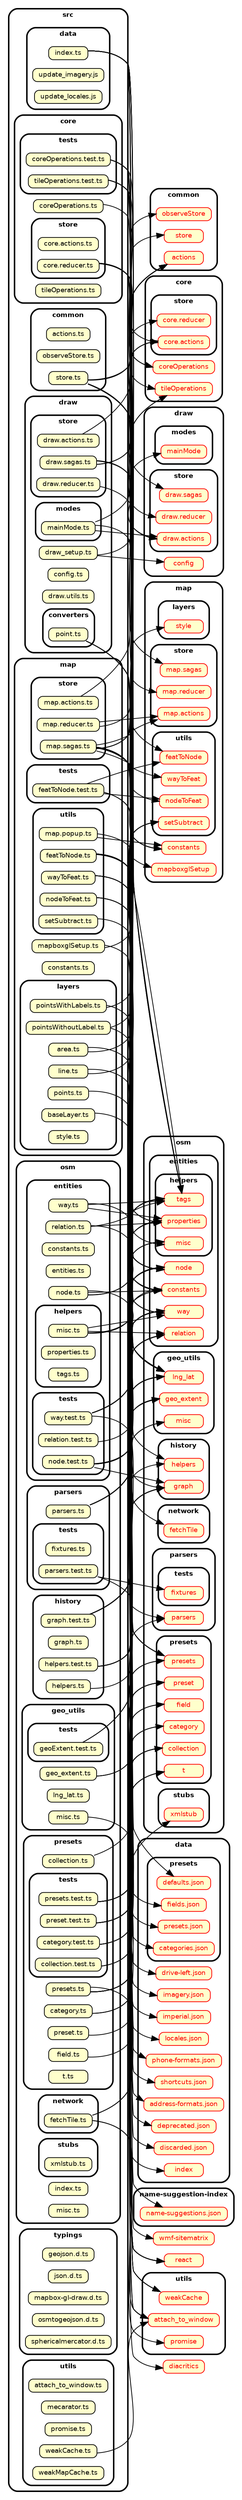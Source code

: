 digraph "dependency-cruiser output"{
    ordering=out
    rankdir=LR
    splines=true
    overlap=false
    nodesep=0.16
    fontname="Helvetica-bold"
    fontsize="9"
    style="rounded,bold"
    compound=true
    node [shape=box style="rounded, filled" fillcolor="#ffffcc" height=0.2 fontname=Helvetica fontsize=9]
    edge [color=black arrowhead=normal fontname="Helvetica" fontsize="9"]

    subgraph "cluster_/common" {label="common" "common/actions" [label="actions" color="red" fontcolor="red"] }
    subgraph "cluster_/common" {label="common" "common/observeStore" [label="observeStore" color="red" fontcolor="red"] }
    subgraph "cluster_/common" {label="common" "common/store" [label="store" color="red" fontcolor="red"] }
    subgraph "cluster_/core" {label="core" "core/coreOperations" [label="coreOperations" color="red" fontcolor="red"] }
    subgraph "cluster_/core" {label="core" subgraph "cluster_/core/store" {label="store" "core/store/core.actions" [label="core.actions" color="red" fontcolor="red"] } }
    subgraph "cluster_/core" {label="core" subgraph "cluster_/core/store" {label="store" "core/store/core.reducer" [label="core.reducer" color="red" fontcolor="red"] } }
    subgraph "cluster_/core" {label="core" "core/tileOperations" [label="tileOperations" color="red" fontcolor="red"] }
    subgraph "cluster_/data" {label="data" "data/address-formats.json" [label="address-formats.json" color="red" fontcolor="red"] }
    subgraph "cluster_/data" {label="data" "data/deprecated.json" [label="deprecated.json" color="red" fontcolor="red"] }
    subgraph "cluster_/data" {label="data" "data/discarded.json" [label="discarded.json" color="red" fontcolor="red"] }
    subgraph "cluster_/data" {label="data" "data/drive-left.json" [label="drive-left.json" color="red" fontcolor="red"] }
    subgraph "cluster_/data" {label="data" "data/imagery.json" [label="imagery.json" color="red" fontcolor="red"] }
    subgraph "cluster_/data" {label="data" "data/imperial.json" [label="imperial.json" color="red" fontcolor="red"] }
    subgraph "cluster_/data" {label="data" "data/index" [label="index" color="red" fontcolor="red"] }
    subgraph "cluster_/data" {label="data" "data/locales.json" [label="locales.json" color="red" fontcolor="red"] }
    subgraph "cluster_/data" {label="data" "data/phone-formats.json" [label="phone-formats.json" color="red" fontcolor="red"] }
    subgraph "cluster_/data" {label="data" subgraph "cluster_/data/presets" {label="presets" "data/presets/categories.json" [label="categories.json" color="red" fontcolor="red"] } }
    subgraph "cluster_/data" {label="data" subgraph "cluster_/data/presets" {label="presets" "data/presets/defaults.json" [label="defaults.json" color="red" fontcolor="red"] } }
    subgraph "cluster_/data" {label="data" subgraph "cluster_/data/presets" {label="presets" "data/presets/fields.json" [label="fields.json" color="red" fontcolor="red"] } }
    subgraph "cluster_/data" {label="data" subgraph "cluster_/data/presets" {label="presets" "data/presets/presets.json" [label="presets.json" color="red" fontcolor="red"] } }
    subgraph "cluster_/data" {label="data" "data/shortcuts.json" [label="shortcuts.json" color="red" fontcolor="red"] }
    "diacritics" [color="red" fontcolor="red"]
    subgraph "cluster_/draw" {label="draw" "draw/config" [label="config" color="red" fontcolor="red"] }
    subgraph "cluster_/draw" {label="draw" subgraph "cluster_/draw/modes" {label="modes" "draw/modes/mainMode" [label="mainMode" color="red" fontcolor="red"] } }
    subgraph "cluster_/draw" {label="draw" subgraph "cluster_/draw/store" {label="store" "draw/store/draw.actions" [label="draw.actions" color="red" fontcolor="red"] } }
    subgraph "cluster_/draw" {label="draw" subgraph "cluster_/draw/store" {label="store" "draw/store/draw.reducer" [label="draw.reducer" color="red" fontcolor="red"] } }
    subgraph "cluster_/draw" {label="draw" subgraph "cluster_/draw/store" {label="store" "draw/store/draw.sagas" [label="draw.sagas" color="red" fontcolor="red"] } }
    subgraph "cluster_/map" {label="map" "map/constants" [label="constants" color="red" fontcolor="red"] }
    subgraph "cluster_/map" {label="map" subgraph "cluster_/map/layers" {label="layers" "map/layers/style" [label="style" color="red" fontcolor="red"] } }
    subgraph "cluster_/map" {label="map" "map/mapboxglSetup" [label="mapboxglSetup" color="red" fontcolor="red"] }
    subgraph "cluster_/map" {label="map" subgraph "cluster_/map/store" {label="store" "map/store/map.actions" [label="map.actions" color="red" fontcolor="red"] } }
    subgraph "cluster_/map" {label="map" subgraph "cluster_/map/store" {label="store" "map/store/map.reducer" [label="map.reducer" color="red" fontcolor="red"] } }
    subgraph "cluster_/map" {label="map" subgraph "cluster_/map/store" {label="store" "map/store/map.sagas" [label="map.sagas" color="red" fontcolor="red"] } }
    subgraph "cluster_/map" {label="map" subgraph "cluster_/map/utils" {label="utils" "map/utils/featToNode" [label="featToNode" color="red" fontcolor="red"] } }
    subgraph "cluster_/map" {label="map" subgraph "cluster_/map/utils" {label="utils" "map/utils/nodeToFeat" [label="nodeToFeat" color="red" fontcolor="red"] } }
    subgraph "cluster_/map" {label="map" subgraph "cluster_/map/utils" {label="utils" "map/utils/setSubtract" [label="setSubtract" color="red" fontcolor="red"] } }
    subgraph "cluster_/map" {label="map" subgraph "cluster_/map/utils" {label="utils" "map/utils/wayToFeat" [label="wayToFeat" color="red" fontcolor="red"] } }
    subgraph "cluster_/name-suggestion-index" {label="name-suggestion-index" "name-suggestion-index/name-suggestions.json" [label="name-suggestions.json" color="red" fontcolor="red"] }
    subgraph "cluster_/osm" {label="osm" subgraph "cluster_/osm/entities" {label="entities" "osm/entities/constants" [label="constants" color="red" fontcolor="red"] } }
    subgraph "cluster_/osm" {label="osm" subgraph "cluster_/osm/entities" {label="entities" subgraph "cluster_/osm/entities/helpers" {label="helpers" "osm/entities/helpers/misc" [label="misc" color="red" fontcolor="red"] } } }
    subgraph "cluster_/osm" {label="osm" subgraph "cluster_/osm/entities" {label="entities" subgraph "cluster_/osm/entities/helpers" {label="helpers" "osm/entities/helpers/properties" [label="properties" color="red" fontcolor="red"] } } }
    subgraph "cluster_/osm" {label="osm" subgraph "cluster_/osm/entities" {label="entities" subgraph "cluster_/osm/entities/helpers" {label="helpers" "osm/entities/helpers/tags" [label="tags" color="red" fontcolor="red"] } } }
    subgraph "cluster_/osm" {label="osm" subgraph "cluster_/osm/entities" {label="entities" "osm/entities/node" [label="node" color="red" fontcolor="red"] } }
    subgraph "cluster_/osm" {label="osm" subgraph "cluster_/osm/entities" {label="entities" "osm/entities/relation" [label="relation" color="red" fontcolor="red"] } }
    subgraph "cluster_/osm" {label="osm" subgraph "cluster_/osm/entities" {label="entities" "osm/entities/way" [label="way" color="red" fontcolor="red"] } }
    subgraph "cluster_/osm" {label="osm" subgraph "cluster_/osm/geo_utils" {label="geo_utils" "osm/geo_utils/geo_extent" [label="geo_extent" color="red" fontcolor="red"] } }
    subgraph "cluster_/osm" {label="osm" subgraph "cluster_/osm/geo_utils" {label="geo_utils" "osm/geo_utils/lng_lat" [label="lng_lat" color="red" fontcolor="red"] } }
    subgraph "cluster_/osm" {label="osm" subgraph "cluster_/osm/geo_utils" {label="geo_utils" "osm/geo_utils/misc" [label="misc" color="red" fontcolor="red"] } }
    subgraph "cluster_/osm" {label="osm" subgraph "cluster_/osm/history" {label="history" "osm/history/graph" [label="graph" color="red" fontcolor="red"] } }
    subgraph "cluster_/osm" {label="osm" subgraph "cluster_/osm/history" {label="history" "osm/history/helpers" [label="helpers" color="red" fontcolor="red"] } }
    subgraph "cluster_/osm" {label="osm" subgraph "cluster_/osm/network" {label="network" "osm/network/fetchTile" [label="fetchTile" color="red" fontcolor="red"] } }
    subgraph "cluster_/osm" {label="osm" subgraph "cluster_/osm/parsers" {label="parsers" "osm/parsers/parsers" [label="parsers" color="red" fontcolor="red"] } }
    subgraph "cluster_/osm" {label="osm" subgraph "cluster_/osm/parsers" {label="parsers" subgraph "cluster_/osm/parsers/tests" {label="tests" "osm/parsers/tests/fixtures" [label="fixtures" color="red" fontcolor="red"] } } }
    subgraph "cluster_/osm" {label="osm" subgraph "cluster_/osm/presets" {label="presets" "osm/presets/category" [label="category" color="red" fontcolor="red"] } }
    subgraph "cluster_/osm" {label="osm" subgraph "cluster_/osm/presets" {label="presets" "osm/presets/collection" [label="collection" color="red" fontcolor="red"] } }
    subgraph "cluster_/osm" {label="osm" subgraph "cluster_/osm/presets" {label="presets" "osm/presets/field" [label="field" color="red" fontcolor="red"] } }
    subgraph "cluster_/osm" {label="osm" subgraph "cluster_/osm/presets" {label="presets" "osm/presets/preset" [label="preset" color="red" fontcolor="red"] } }
    subgraph "cluster_/osm" {label="osm" subgraph "cluster_/osm/presets" {label="presets" "osm/presets/presets" [label="presets" color="red" fontcolor="red"] } }
    subgraph "cluster_/osm" {label="osm" subgraph "cluster_/osm/presets" {label="presets" "osm/presets/t" [label="t" color="red" fontcolor="red"] } }
    subgraph "cluster_/osm" {label="osm" subgraph "cluster_/osm/stubs" {label="stubs" "osm/stubs/xmlstub" [label="xmlstub" color="red" fontcolor="red"] } }
    "react" [color="red" fontcolor="red"]
    subgraph "cluster_/src" {label="src" subgraph "cluster_/src/common" {label="common" "src/common/actions.ts" [label="actions.ts" URL="src/common/actions.ts"] } }
    subgraph "cluster_/src" {label="src" subgraph "cluster_/src/common" {label="common" "src/common/observeStore.ts" [label="observeStore.ts" URL="src/common/observeStore.ts"] } }
    subgraph "cluster_/src" {label="src" subgraph "cluster_/src/common" {label="common" "src/common/store.ts" [label="store.ts" URL="src/common/store.ts"] } }
    subgraph "cluster_/src" {label="src" subgraph "cluster_/src/core" {label="core" "src/core/coreOperations.ts" [label="coreOperations.ts" URL="src/core/coreOperations.ts"] } }
    subgraph "cluster_/src" {label="src" subgraph "cluster_/src/core" {label="core" subgraph "cluster_/src/core/store" {label="store" "src/core/store/core.actions.ts" [label="core.actions.ts" URL="src/core/store/core.actions.ts"] } } }
    subgraph "cluster_/src" {label="src" subgraph "cluster_/src/core" {label="core" subgraph "cluster_/src/core/store" {label="store" "src/core/store/core.reducer.ts" [label="core.reducer.ts" URL="src/core/store/core.reducer.ts"] } } }
    subgraph "cluster_/src" {label="src" subgraph "cluster_/src/core" {label="core" subgraph "cluster_/src/core/tests" {label="tests" "src/core/tests/coreOperations.test.ts" [label="coreOperations.test.ts" URL="src/core/tests/coreOperations.test.ts"] } } }
    subgraph "cluster_/src" {label="src" subgraph "cluster_/src/core" {label="core" subgraph "cluster_/src/core/tests" {label="tests" "src/core/tests/tileOperations.test.ts" [label="tileOperations.test.ts" URL="src/core/tests/tileOperations.test.ts"] } } }
    subgraph "cluster_/src" {label="src" subgraph "cluster_/src/core" {label="core" "src/core/tileOperations.ts" [label="tileOperations.ts" URL="src/core/tileOperations.ts"] } }
    subgraph "cluster_/src" {label="src" subgraph "cluster_/src/data" {label="data" "src/data/index.ts" [label="index.ts" URL="src/data/index.ts"] } }
    subgraph "cluster_/src" {label="src" subgraph "cluster_/src/data" {label="data" "src/data/update_imagery.js" [label="update_imagery.js" URL="src/data/update_imagery.js"] } }
    subgraph "cluster_/src" {label="src" subgraph "cluster_/src/data" {label="data" "src/data/update_locales.js" [label="update_locales.js" URL="src/data/update_locales.js"] } }
    subgraph "cluster_/src" {label="src" subgraph "cluster_/src/draw" {label="draw" "src/draw/config.ts" [label="config.ts" URL="src/draw/config.ts"] } }
    subgraph "cluster_/src" {label="src" subgraph "cluster_/src/draw" {label="draw" subgraph "cluster_/src/draw/converters" {label="converters" "src/draw/converters/point.ts" [label="point.ts" URL="src/draw/converters/point.ts"] } } }
    subgraph "cluster_/src" {label="src" subgraph "cluster_/src/draw" {label="draw" "src/draw/draw.utils.ts" [label="draw.utils.ts" URL="src/draw/draw.utils.ts"] } }
    subgraph "cluster_/src" {label="src" subgraph "cluster_/src/draw" {label="draw" "src/draw/draw_setup.ts" [label="draw_setup.ts" URL="src/draw/draw_setup.ts"] } }
    subgraph "cluster_/src" {label="src" subgraph "cluster_/src/draw" {label="draw" subgraph "cluster_/src/draw/modes" {label="modes" "src/draw/modes/mainMode.ts" [label="mainMode.ts" URL="src/draw/modes/mainMode.ts"] } } }
    subgraph "cluster_/src" {label="src" subgraph "cluster_/src/draw" {label="draw" subgraph "cluster_/src/draw/store" {label="store" "src/draw/store/draw.actions.ts" [label="draw.actions.ts" URL="src/draw/store/draw.actions.ts"] } } }
    subgraph "cluster_/src" {label="src" subgraph "cluster_/src/draw" {label="draw" subgraph "cluster_/src/draw/store" {label="store" "src/draw/store/draw.reducer.ts" [label="draw.reducer.ts" URL="src/draw/store/draw.reducer.ts"] } } }
    subgraph "cluster_/src" {label="src" subgraph "cluster_/src/draw" {label="draw" subgraph "cluster_/src/draw/store" {label="store" "src/draw/store/draw.sagas.ts" [label="draw.sagas.ts" URL="src/draw/store/draw.sagas.ts"] } } }
    subgraph "cluster_/src" {label="src" subgraph "cluster_/src/map" {label="map" "src/map/constants.ts" [label="constants.ts" URL="src/map/constants.ts"] } }
    subgraph "cluster_/src" {label="src" subgraph "cluster_/src/map" {label="map" subgraph "cluster_/src/map/layers" {label="layers" "src/map/layers/area.ts" [label="area.ts" URL="src/map/layers/area.ts"] } } }
    subgraph "cluster_/src" {label="src" subgraph "cluster_/src/map" {label="map" subgraph "cluster_/src/map/layers" {label="layers" "src/map/layers/baseLayer.ts" [label="baseLayer.ts" URL="src/map/layers/baseLayer.ts"] } } }
    subgraph "cluster_/src" {label="src" subgraph "cluster_/src/map" {label="map" subgraph "cluster_/src/map/layers" {label="layers" "src/map/layers/line.ts" [label="line.ts" URL="src/map/layers/line.ts"] } } }
    subgraph "cluster_/src" {label="src" subgraph "cluster_/src/map" {label="map" subgraph "cluster_/src/map/layers" {label="layers" "src/map/layers/points.ts" [label="points.ts" URL="src/map/layers/points.ts"] } } }
    subgraph "cluster_/src" {label="src" subgraph "cluster_/src/map" {label="map" subgraph "cluster_/src/map/layers" {label="layers" "src/map/layers/pointsWithLabels.ts" [label="pointsWithLabels.ts" URL="src/map/layers/pointsWithLabels.ts"] } } }
    subgraph "cluster_/src" {label="src" subgraph "cluster_/src/map" {label="map" subgraph "cluster_/src/map/layers" {label="layers" "src/map/layers/pointsWithoutLabel.ts" [label="pointsWithoutLabel.ts" URL="src/map/layers/pointsWithoutLabel.ts"] } } }
    subgraph "cluster_/src" {label="src" subgraph "cluster_/src/map" {label="map" subgraph "cluster_/src/map/layers" {label="layers" "src/map/layers/style.ts" [label="style.ts" URL="src/map/layers/style.ts"] } } }
    subgraph "cluster_/src" {label="src" subgraph "cluster_/src/map" {label="map" "src/map/mapboxglSetup.ts" [label="mapboxglSetup.ts" URL="src/map/mapboxglSetup.ts"] } }
    subgraph "cluster_/src" {label="src" subgraph "cluster_/src/map" {label="map" subgraph "cluster_/src/map/store" {label="store" "src/map/store/map.actions.ts" [label="map.actions.ts" URL="src/map/store/map.actions.ts"] } } }
    subgraph "cluster_/src" {label="src" subgraph "cluster_/src/map" {label="map" subgraph "cluster_/src/map/store" {label="store" "src/map/store/map.reducer.ts" [label="map.reducer.ts" URL="src/map/store/map.reducer.ts"] } } }
    subgraph "cluster_/src" {label="src" subgraph "cluster_/src/map" {label="map" subgraph "cluster_/src/map/store" {label="store" "src/map/store/map.sagas.ts" [label="map.sagas.ts" URL="src/map/store/map.sagas.ts"] } } }
    subgraph "cluster_/src" {label="src" subgraph "cluster_/src/map" {label="map" subgraph "cluster_/src/map/tests" {label="tests" "src/map/tests/featToNode.test.ts" [label="featToNode.test.ts" URL="src/map/tests/featToNode.test.ts"] } } }
    subgraph "cluster_/src" {label="src" subgraph "cluster_/src/map" {label="map" subgraph "cluster_/src/map/utils" {label="utils" "src/map/utils/featToNode.ts" [label="featToNode.ts" URL="src/map/utils/featToNode.ts"] } } }
    subgraph "cluster_/src" {label="src" subgraph "cluster_/src/map" {label="map" subgraph "cluster_/src/map/utils" {label="utils" "src/map/utils/map.popup.ts" [label="map.popup.ts" URL="src/map/utils/map.popup.ts"] } } }
    subgraph "cluster_/src" {label="src" subgraph "cluster_/src/map" {label="map" subgraph "cluster_/src/map/utils" {label="utils" "src/map/utils/nodeToFeat.ts" [label="nodeToFeat.ts" URL="src/map/utils/nodeToFeat.ts"] } } }
    subgraph "cluster_/src" {label="src" subgraph "cluster_/src/map" {label="map" subgraph "cluster_/src/map/utils" {label="utils" "src/map/utils/setSubtract.ts" [label="setSubtract.ts" URL="src/map/utils/setSubtract.ts"] } } }
    subgraph "cluster_/src" {label="src" subgraph "cluster_/src/map" {label="map" subgraph "cluster_/src/map/utils" {label="utils" "src/map/utils/wayToFeat.ts" [label="wayToFeat.ts" URL="src/map/utils/wayToFeat.ts"] } } }
    subgraph "cluster_/src" {label="src" subgraph "cluster_/src/osm" {label="osm" subgraph "cluster_/src/osm/entities" {label="entities" "src/osm/entities/constants.ts" [label="constants.ts" URL="src/osm/entities/constants.ts"] } } }
    subgraph "cluster_/src" {label="src" subgraph "cluster_/src/osm" {label="osm" subgraph "cluster_/src/osm/entities" {label="entities" "src/osm/entities/entities.ts" [label="entities.ts" URL="src/osm/entities/entities.ts"] } } }
    subgraph "cluster_/src" {label="src" subgraph "cluster_/src/osm" {label="osm" subgraph "cluster_/src/osm/entities" {label="entities" subgraph "cluster_/src/osm/entities/helpers" {label="helpers" "src/osm/entities/helpers/misc.ts" [label="misc.ts" URL="src/osm/entities/helpers/misc.ts"] } } } }
    subgraph "cluster_/src" {label="src" subgraph "cluster_/src/osm" {label="osm" subgraph "cluster_/src/osm/entities" {label="entities" subgraph "cluster_/src/osm/entities/helpers" {label="helpers" "src/osm/entities/helpers/properties.ts" [label="properties.ts" URL="src/osm/entities/helpers/properties.ts"] } } } }
    subgraph "cluster_/src" {label="src" subgraph "cluster_/src/osm" {label="osm" subgraph "cluster_/src/osm/entities" {label="entities" subgraph "cluster_/src/osm/entities/helpers" {label="helpers" "src/osm/entities/helpers/tags.ts" [label="tags.ts" URL="src/osm/entities/helpers/tags.ts"] } } } }
    subgraph "cluster_/src" {label="src" subgraph "cluster_/src/osm" {label="osm" subgraph "cluster_/src/osm/entities" {label="entities" "src/osm/entities/node.ts" [label="node.ts" URL="src/osm/entities/node.ts"] } } }
    subgraph "cluster_/src" {label="src" subgraph "cluster_/src/osm" {label="osm" subgraph "cluster_/src/osm/entities" {label="entities" "src/osm/entities/relation.ts" [label="relation.ts" URL="src/osm/entities/relation.ts"] } } }
    subgraph "cluster_/src" {label="src" subgraph "cluster_/src/osm" {label="osm" subgraph "cluster_/src/osm/entities" {label="entities" subgraph "cluster_/src/osm/entities/tests" {label="tests" "src/osm/entities/tests/node.test.ts" [label="node.test.ts" URL="src/osm/entities/tests/node.test.ts"] } } } }
    subgraph "cluster_/src" {label="src" subgraph "cluster_/src/osm" {label="osm" subgraph "cluster_/src/osm/entities" {label="entities" subgraph "cluster_/src/osm/entities/tests" {label="tests" "src/osm/entities/tests/relation.test.ts" [label="relation.test.ts" URL="src/osm/entities/tests/relation.test.ts"] } } } }
    subgraph "cluster_/src" {label="src" subgraph "cluster_/src/osm" {label="osm" subgraph "cluster_/src/osm/entities" {label="entities" subgraph "cluster_/src/osm/entities/tests" {label="tests" "src/osm/entities/tests/way.test.ts" [label="way.test.ts" URL="src/osm/entities/tests/way.test.ts"] } } } }
    subgraph "cluster_/src" {label="src" subgraph "cluster_/src/osm" {label="osm" subgraph "cluster_/src/osm/entities" {label="entities" "src/osm/entities/way.ts" [label="way.ts" URL="src/osm/entities/way.ts"] } } }
    subgraph "cluster_/src" {label="src" subgraph "cluster_/src/osm" {label="osm" subgraph "cluster_/src/osm/geo_utils" {label="geo_utils" "src/osm/geo_utils/geo_extent.ts" [label="geo_extent.ts" URL="src/osm/geo_utils/geo_extent.ts"] } } }
    subgraph "cluster_/src" {label="src" subgraph "cluster_/src/osm" {label="osm" subgraph "cluster_/src/osm/geo_utils" {label="geo_utils" "src/osm/geo_utils/lng_lat.ts" [label="lng_lat.ts" URL="src/osm/geo_utils/lng_lat.ts"] } } }
    subgraph "cluster_/src" {label="src" subgraph "cluster_/src/osm" {label="osm" subgraph "cluster_/src/osm/geo_utils" {label="geo_utils" "src/osm/geo_utils/misc.ts" [label="misc.ts" URL="src/osm/geo_utils/misc.ts"] } } }
    subgraph "cluster_/src" {label="src" subgraph "cluster_/src/osm" {label="osm" subgraph "cluster_/src/osm/geo_utils" {label="geo_utils" subgraph "cluster_/src/osm/geo_utils/tests" {label="tests" "src/osm/geo_utils/tests/geoExtent.test.ts" [label="geoExtent.test.ts" URL="src/osm/geo_utils/tests/geoExtent.test.ts"] } } } }
    subgraph "cluster_/src" {label="src" subgraph "cluster_/src/osm" {label="osm" subgraph "cluster_/src/osm/history" {label="history" "src/osm/history/graph.test.ts" [label="graph.test.ts" URL="src/osm/history/graph.test.ts"] } } }
    subgraph "cluster_/src" {label="src" subgraph "cluster_/src/osm" {label="osm" subgraph "cluster_/src/osm/history" {label="history" "src/osm/history/graph.ts" [label="graph.ts" URL="src/osm/history/graph.ts"] } } }
    subgraph "cluster_/src" {label="src" subgraph "cluster_/src/osm" {label="osm" subgraph "cluster_/src/osm/history" {label="history" "src/osm/history/helpers.test.ts" [label="helpers.test.ts" URL="src/osm/history/helpers.test.ts"] } } }
    subgraph "cluster_/src" {label="src" subgraph "cluster_/src/osm" {label="osm" subgraph "cluster_/src/osm/history" {label="history" "src/osm/history/helpers.ts" [label="helpers.ts" URL="src/osm/history/helpers.ts"] } } }
    subgraph "cluster_/src" {label="src" subgraph "cluster_/src/osm" {label="osm" "src/osm/index.ts" [label="index.ts" URL="src/osm/index.ts"] } }
    subgraph "cluster_/src" {label="src" subgraph "cluster_/src/osm" {label="osm" "src/osm/misc.ts" [label="misc.ts" URL="src/osm/misc.ts"] } }
    subgraph "cluster_/src" {label="src" subgraph "cluster_/src/osm" {label="osm" subgraph "cluster_/src/osm/network" {label="network" "src/osm/network/fetchTile.ts" [label="fetchTile.ts" URL="src/osm/network/fetchTile.ts"] } } }
    subgraph "cluster_/src" {label="src" subgraph "cluster_/src/osm" {label="osm" subgraph "cluster_/src/osm/parsers" {label="parsers" "src/osm/parsers/parsers.ts" [label="parsers.ts" URL="src/osm/parsers/parsers.ts"] } } }
    subgraph "cluster_/src" {label="src" subgraph "cluster_/src/osm" {label="osm" subgraph "cluster_/src/osm/parsers" {label="parsers" subgraph "cluster_/src/osm/parsers/tests" {label="tests" "src/osm/parsers/tests/fixtures.ts" [label="fixtures.ts" URL="src/osm/parsers/tests/fixtures.ts"] } } } }
    subgraph "cluster_/src" {label="src" subgraph "cluster_/src/osm" {label="osm" subgraph "cluster_/src/osm/parsers" {label="parsers" subgraph "cluster_/src/osm/parsers/tests" {label="tests" "src/osm/parsers/tests/parsers.test.ts" [label="parsers.test.ts" URL="src/osm/parsers/tests/parsers.test.ts"] } } } }
    subgraph "cluster_/src" {label="src" subgraph "cluster_/src/osm" {label="osm" subgraph "cluster_/src/osm/presets" {label="presets" "src/osm/presets/category.ts" [label="category.ts" URL="src/osm/presets/category.ts"] } } }
    subgraph "cluster_/src" {label="src" subgraph "cluster_/src/osm" {label="osm" subgraph "cluster_/src/osm/presets" {label="presets" "src/osm/presets/collection.ts" [label="collection.ts" URL="src/osm/presets/collection.ts"] } } }
    subgraph "cluster_/src" {label="src" subgraph "cluster_/src/osm" {label="osm" subgraph "cluster_/src/osm/presets" {label="presets" "src/osm/presets/field.ts" [label="field.ts" URL="src/osm/presets/field.ts"] } } }
    subgraph "cluster_/src" {label="src" subgraph "cluster_/src/osm" {label="osm" subgraph "cluster_/src/osm/presets" {label="presets" "src/osm/presets/preset.ts" [label="preset.ts" URL="src/osm/presets/preset.ts"] } } }
    subgraph "cluster_/src" {label="src" subgraph "cluster_/src/osm" {label="osm" subgraph "cluster_/src/osm/presets" {label="presets" "src/osm/presets/presets.ts" [label="presets.ts" URL="src/osm/presets/presets.ts"] } } }
    subgraph "cluster_/src" {label="src" subgraph "cluster_/src/osm" {label="osm" subgraph "cluster_/src/osm/presets" {label="presets" "src/osm/presets/t.ts" [label="t.ts" URL="src/osm/presets/t.ts"] } } }
    subgraph "cluster_/src" {label="src" subgraph "cluster_/src/osm" {label="osm" subgraph "cluster_/src/osm/presets" {label="presets" subgraph "cluster_/src/osm/presets/tests" {label="tests" "src/osm/presets/tests/category.test.ts" [label="category.test.ts" URL="src/osm/presets/tests/category.test.ts"] } } } }
    subgraph "cluster_/src" {label="src" subgraph "cluster_/src/osm" {label="osm" subgraph "cluster_/src/osm/presets" {label="presets" subgraph "cluster_/src/osm/presets/tests" {label="tests" "src/osm/presets/tests/collection.test.ts" [label="collection.test.ts" URL="src/osm/presets/tests/collection.test.ts"] } } } }
    subgraph "cluster_/src" {label="src" subgraph "cluster_/src/osm" {label="osm" subgraph "cluster_/src/osm/presets" {label="presets" subgraph "cluster_/src/osm/presets/tests" {label="tests" "src/osm/presets/tests/preset.test.ts" [label="preset.test.ts" URL="src/osm/presets/tests/preset.test.ts"] } } } }
    subgraph "cluster_/src" {label="src" subgraph "cluster_/src/osm" {label="osm" subgraph "cluster_/src/osm/presets" {label="presets" subgraph "cluster_/src/osm/presets/tests" {label="tests" "src/osm/presets/tests/presets.test.ts" [label="presets.test.ts" URL="src/osm/presets/tests/presets.test.ts"] } } } }
    subgraph "cluster_/src" {label="src" subgraph "cluster_/src/osm" {label="osm" subgraph "cluster_/src/osm/stubs" {label="stubs" "src/osm/stubs/xmlstub.ts" [label="xmlstub.ts" URL="src/osm/stubs/xmlstub.ts"] } } }
    subgraph "cluster_/src" {label="src" subgraph "cluster_/src/typings" {label="typings" "src/typings/geojson.d.ts" [label="geojson.d.ts" URL="src/typings/geojson.d.ts"] } }
    subgraph "cluster_/src" {label="src" subgraph "cluster_/src/typings" {label="typings" "src/typings/json.d.ts" [label="json.d.ts" URL="src/typings/json.d.ts"] } }
    subgraph "cluster_/src" {label="src" subgraph "cluster_/src/typings" {label="typings" "src/typings/mapbox-gl-draw.d.ts" [label="mapbox-gl-draw.d.ts" URL="src/typings/mapbox-gl-draw.d.ts"] } }
    subgraph "cluster_/src" {label="src" subgraph "cluster_/src/typings" {label="typings" "src/typings/osmtogeojson.d.ts" [label="osmtogeojson.d.ts" URL="src/typings/osmtogeojson.d.ts"] } }
    subgraph "cluster_/src" {label="src" subgraph "cluster_/src/typings" {label="typings" "src/typings/sphericalmercator.d.ts" [label="sphericalmercator.d.ts" URL="src/typings/sphericalmercator.d.ts"] } }
    subgraph "cluster_/src" {label="src" subgraph "cluster_/src/utils" {label="utils" "src/utils/attach_to_window.ts" [label="attach_to_window.ts" URL="src/utils/attach_to_window.ts"] } }
    subgraph "cluster_/src" {label="src" subgraph "cluster_/src/utils" {label="utils" "src/utils/mecarator.ts" [label="mecarator.ts" URL="src/utils/mecarator.ts"] } }
    subgraph "cluster_/src" {label="src" subgraph "cluster_/src/utils" {label="utils" "src/utils/promise.ts" [label="promise.ts" URL="src/utils/promise.ts"] } }
    subgraph "cluster_/src" {label="src" subgraph "cluster_/src/utils" {label="utils" "src/utils/weakCache.ts" [label="weakCache.ts" URL="src/utils/weakCache.ts"] } }
    subgraph "cluster_/src" {label="src" subgraph "cluster_/src/utils" {label="utils" "src/utils/weakMapCache.ts" [label="weakMapCache.ts" URL="src/utils/weakMapCache.ts"] } }
    subgraph "cluster_/utils" {label="utils" "utils/attach_to_window" [label="attach_to_window" color="red" fontcolor="red"] }
    subgraph "cluster_/utils" {label="utils" "utils/promise" [label="promise" color="red" fontcolor="red"] }
    subgraph "cluster_/utils" {label="utils" "utils/weakCache" [label="weakCache" color="red" fontcolor="red"] }
    "wmf-sitematrix" [color="red" fontcolor="red"]

    "src/common/store.ts" -> "common/observeStore"
    "src/common/store.ts" -> "core/store/core.reducer"
    "src/common/store.ts" -> "draw/store/draw.reducer"
    "src/common/store.ts" -> "draw/store/draw.sagas"
    "src/common/store.ts" -> "map/store/map.reducer"
    "src/common/store.ts" -> "map/store/map.sagas"
    "src/core/coreOperations.ts" -> "osm/entities/way"
    "src/core/store/core.reducer.ts" -> "core/coreOperations"
    "src/core/store/core.reducer.ts" -> "core/store/core.actions"
    "src/core/store/core.reducer.ts" -> "osm/entities/helpers/misc"
    "src/core/store/core.reducer.ts" -> "osm/history/graph"
    "src/core/store/core.reducer.ts" -> "osm/history/helpers"
    "src/core/store/core.reducer.ts" -> "osm/presets/presets"
    "src/core/tests/coreOperations.test.ts" -> "core/coreOperations"
    "src/core/tests/coreOperations.test.ts" -> "osm/entities/helpers/tags"
    "src/core/tests/coreOperations.test.ts" -> "osm/entities/node"
    "src/core/tests/coreOperations.test.ts" -> "osm/geo_utils/lng_lat"
    "src/core/tests/tileOperations.test.ts" -> "core/tileOperations"
    "src/core/tests/tileOperations.test.ts" -> "osm/entities/helpers/tags"
    "src/core/tests/tileOperations.test.ts" -> "osm/entities/node"
    "src/core/tests/tileOperations.test.ts" -> "osm/geo_utils/lng_lat"
    "src/data/index.ts" -> "data/address-formats.json"
    "src/data/index.ts" -> "data/deprecated.json"
    "src/data/index.ts" -> "data/discarded.json"
    "src/data/index.ts" -> "data/drive-left.json"
    "src/data/index.ts" -> "data/imagery.json"
    "src/data/index.ts" -> "data/imperial.json"
    "src/data/index.ts" -> "data/locales.json"
    "src/data/index.ts" -> "data/phone-formats.json"
    "src/data/index.ts" -> "data/presets/categories.json"
    "src/data/index.ts" -> "data/presets/defaults.json"
    "src/data/index.ts" -> "data/presets/fields.json"
    "src/data/index.ts" -> "data/presets/presets.json"
    "src/data/index.ts" -> "data/shortcuts.json"
    "src/data/index.ts" -> "name-suggestion-index/name-suggestions.json"
    "src/data/index.ts" -> "wmf-sitematrix"
    "src/draw/converters/point.ts" -> "osm/entities/helpers/properties"
    "src/draw/converters/point.ts" -> "osm/entities/helpers/tags"
    "src/draw/converters/point.ts" -> "osm/entities/node"
    "src/draw/converters/point.ts" -> "osm/geo_utils/lng_lat"
    "src/draw/draw_setup.ts" -> "draw/config"
    "src/draw/draw_setup.ts" -> "draw/modes/mainMode"
    "src/draw/modes/mainMode.ts" -> "common/store"
    "src/draw/modes/mainMode.ts" -> "draw/store/draw.actions"
    "src/draw/modes/mainMode.ts" -> "map/constants"
    "src/draw/store/draw.actions.ts" -> "common/actions"
    "src/draw/store/draw.reducer.ts" -> "draw/store/draw.actions"
    "src/draw/store/draw.sagas.ts" -> "common/actions"
    "src/draw/store/draw.sagas.ts" -> "core/store/core.actions"
    "src/draw/store/draw.sagas.ts" -> "draw/store/draw.actions"
    "src/draw/store/draw.sagas.ts" -> "map/utils/featToNode"
    "src/map/layers/area.ts" -> "map/utils/setSubtract"
    "src/map/layers/area.ts" -> "react"
    "src/map/layers/baseLayer.ts" -> "react"
    "src/map/layers/line.ts" -> "map/utils/setSubtract"
    "src/map/layers/line.ts" -> "react"
    "src/map/layers/points.ts" -> "react"
    "src/map/layers/pointsWithLabels.ts" -> "map/utils/setSubtract"
    "src/map/layers/pointsWithLabels.ts" -> "react"
    "src/map/layers/pointsWithoutLabel.ts" -> "map/utils/setSubtract"
    "src/map/layers/pointsWithoutLabel.ts" -> "react"
    "src/map/mapboxglSetup.ts" -> "map/layers/style"
    "src/map/mapboxglSetup.ts" -> "utils/attach_to_window"
    "src/map/store/map.actions.ts" -> "common/actions"
    "src/map/store/map.reducer.ts" -> "core/tileOperations"
    "src/map/store/map.reducer.ts" -> "map/store/map.actions"
    "src/map/store/map.sagas.ts" -> "common/actions"
    "src/map/store/map.sagas.ts" -> "core/store/core.actions"
    "src/map/store/map.sagas.ts" -> "core/tileOperations"
    "src/map/store/map.sagas.ts" -> "map/constants"
    "src/map/store/map.sagas.ts" -> "map/store/map.actions"
    "src/map/store/map.sagas.ts" -> "map/utils/nodeToFeat"
    "src/map/store/map.sagas.ts" -> "map/utils/wayToFeat"
    "src/map/store/map.sagas.ts" -> "osm/entities/node"
    "src/map/store/map.sagas.ts" -> "osm/entities/way"
    "src/map/store/map.sagas.ts" -> "osm/network/fetchTile"
    "src/map/store/map.sagas.ts" -> "utils/attach_to_window"
    "src/map/tests/featToNode.test.ts" -> "map/utils/featToNode"
    "src/map/tests/featToNode.test.ts" -> "map/utils/nodeToFeat"
    "src/map/tests/featToNode.test.ts" -> "osm/entities/constants"
    "src/map/tests/featToNode.test.ts" -> "osm/entities/node"
    "src/map/utils/featToNode.ts" -> "osm/entities/helpers/properties"
    "src/map/utils/featToNode.ts" -> "osm/entities/helpers/tags"
    "src/map/utils/featToNode.ts" -> "osm/entities/node"
    "src/map/utils/featToNode.ts" -> "osm/geo_utils/lng_lat"
    "src/map/utils/map.popup.ts" -> "map/constants"
    "src/map/utils/map.popup.ts" -> "map/mapboxglSetup"
    "src/map/utils/nodeToFeat.ts" -> "osm/entities/node"
    "src/map/utils/nodeToFeat.ts" -> "osm/presets/presets"
    "src/map/utils/nodeToFeat.ts" -> "utils/weakCache"
    "src/map/utils/setSubtract.ts" -> "utils/weakCache"
    "src/map/utils/wayToFeat.ts" -> "osm/entities/constants"
    "src/map/utils/wayToFeat.ts" -> "osm/entities/way"
    "src/map/utils/wayToFeat.ts" -> "osm/presets/presets"
    "src/map/utils/wayToFeat.ts" -> "utils/weakCache"
    "src/osm/entities/helpers/misc.ts" -> "osm/entities/constants"
    "src/osm/entities/helpers/misc.ts" -> "osm/entities/node"
    "src/osm/entities/helpers/misc.ts" -> "osm/entities/relation"
    "src/osm/entities/helpers/misc.ts" -> "osm/entities/way"
    "src/osm/entities/node.ts" -> "osm/entities/constants"
    "src/osm/entities/node.ts" -> "osm/entities/helpers/properties"
    "src/osm/entities/node.ts" -> "osm/entities/helpers/tags"
    "src/osm/entities/node.ts" -> "osm/geo_utils/lng_lat"
    "src/osm/entities/relation.ts" -> "osm/entities/constants"
    "src/osm/entities/relation.ts" -> "osm/entities/helpers/properties"
    "src/osm/entities/relation.ts" -> "osm/entities/helpers/tags"
    "src/osm/entities/tests/node.test.ts" -> "osm/entities/helpers/properties"
    "src/osm/entities/tests/node.test.ts" -> "osm/entities/node"
    "src/osm/entities/tests/node.test.ts" -> "osm/entities/way"
    "src/osm/entities/tests/node.test.ts" -> "osm/geo_utils/geo_extent"
    "src/osm/entities/tests/node.test.ts" -> "osm/geo_utils/lng_lat"
    "src/osm/entities/tests/node.test.ts" -> "osm/history/graph"
    "src/osm/entities/tests/relation.test.ts" -> "osm/entities/relation"
    "src/osm/entities/tests/way.test.ts" -> "osm/entities/helpers/misc"
    "src/osm/entities/tests/way.test.ts" -> "osm/entities/helpers/tags"
    "src/osm/entities/tests/way.test.ts" -> "osm/entities/way"
    "src/osm/entities/tests/way.test.ts" -> "osm/presets/presets"
    "src/osm/entities/way.ts" -> "osm/entities/constants"
    "src/osm/entities/way.ts" -> "osm/entities/helpers/properties"
    "src/osm/entities/way.ts" -> "osm/entities/helpers/tags"
    "src/osm/geo_utils/geo_extent.ts" -> "osm/geo_utils/lng_lat"
    "src/osm/geo_utils/geo_extent.ts" -> "osm/geo_utils/misc"
    "src/osm/geo_utils/misc.ts" -> "diacritics"
    "src/osm/geo_utils/tests/geoExtent.test.ts" -> "osm/geo_utils/geo_extent"
    "src/osm/geo_utils/tests/geoExtent.test.ts" -> "osm/geo_utils/lng_lat"
    "src/osm/history/graph.test.ts" -> "osm/entities/node"
    "src/osm/history/graph.test.ts" -> "osm/entities/relation"
    "src/osm/history/graph.test.ts" -> "osm/entities/way"
    "src/osm/history/graph.test.ts" -> "osm/history/graph"
    "src/osm/history/helpers.test.ts" -> "osm/entities/node"
    "src/osm/history/helpers.test.ts" -> "osm/entities/relation"
    "src/osm/history/helpers.test.ts" -> "osm/entities/way"
    "src/osm/history/helpers.test.ts" -> "osm/history/graph"
    "src/osm/history/helpers.test.ts" -> "osm/history/helpers"
    "src/osm/history/helpers.ts" -> "osm/history/graph"
    "src/osm/network/fetchTile.ts" -> "osm/parsers/parsers"
    "src/osm/network/fetchTile.ts" -> "osm/stubs/xmlstub"
    "src/osm/network/fetchTile.ts" -> "utils/attach_to_window"
    "src/osm/network/fetchTile.ts" -> "utils/promise"
    "src/osm/parsers/parsers.ts" -> "osm/entities/helpers/properties"
    "src/osm/parsers/parsers.ts" -> "osm/entities/helpers/tags"
    "src/osm/parsers/parsers.ts" -> "osm/entities/node"
    "src/osm/parsers/parsers.ts" -> "osm/entities/relation"
    "src/osm/parsers/parsers.ts" -> "osm/entities/way"
    "src/osm/parsers/parsers.ts" -> "osm/geo_utils/lng_lat"
    "src/osm/parsers/tests/parsers.test.ts" -> "osm/parsers/parsers"
    "src/osm/parsers/tests/parsers.test.ts" -> "osm/parsers/tests/fixtures"
    "src/osm/presets/category.ts" -> "osm/presets/collection"
    "src/osm/presets/category.ts" -> "osm/presets/t"
    "src/osm/presets/collection.ts" -> "osm/geo_utils/misc"
    "src/osm/presets/field.ts" -> "osm/presets/t"
    "src/osm/presets/preset.ts" -> "osm/presets/t"
    "src/osm/presets/presets.ts" -> "data/index"
    "src/osm/presets/presets.ts" -> "osm/entities/constants"
    "src/osm/presets/presets.ts" -> "osm/entities/helpers/misc"
    "src/osm/presets/presets.ts" -> "osm/presets/category"
    "src/osm/presets/presets.ts" -> "osm/presets/collection"
    "src/osm/presets/presets.ts" -> "osm/presets/field"
    "src/osm/presets/presets.ts" -> "osm/presets/preset"
    "src/osm/presets/tests/category.test.ts" -> "osm/presets/category"
    "src/osm/presets/tests/category.test.ts" -> "osm/presets/collection"
    "src/osm/presets/tests/category.test.ts" -> "osm/presets/preset"
    "src/osm/presets/tests/collection.test.ts" -> "osm/presets/collection"
    "src/osm/presets/tests/collection.test.ts" -> "osm/presets/preset"
    "src/osm/presets/tests/preset.test.ts" -> "osm/entities/helpers/tags"
    "src/osm/presets/tests/preset.test.ts" -> "osm/entities/way"
    "src/osm/presets/tests/preset.test.ts" -> "osm/presets/field"
    "src/osm/presets/tests/preset.test.ts" -> "osm/presets/preset"
    "src/osm/presets/tests/preset.test.ts" -> "osm/presets/presets"
    "src/osm/presets/tests/presets.test.ts" -> "osm/entities/helpers/tags"
    "src/osm/presets/tests/presets.test.ts" -> "osm/entities/node"
    "src/osm/presets/tests/presets.test.ts" -> "osm/entities/relation"
    "src/osm/presets/tests/presets.test.ts" -> "osm/entities/way"
    "src/osm/presets/tests/presets.test.ts" -> "osm/history/graph"
    "src/osm/presets/tests/presets.test.ts" -> "osm/presets/presets"
    "src/utils/weakCache.ts" -> "utils/attach_to_window"
}
